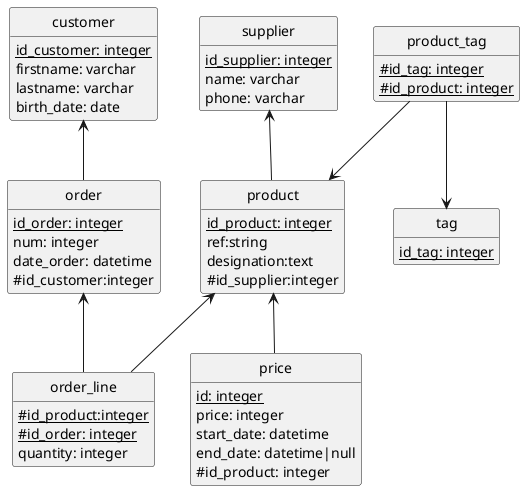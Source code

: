 @startuml
hide circle
hide method
skinparam classAttributeIconSize 0
skinparam RectangleBackgroundColor white

class customer {
{static} id_customer: integer
firstname: varchar
lastname: varchar
birth_date: date
}

class order {
{static} id_order: integer
num: integer
date_order: datetime
#id_customer:integer
}

class product {
{static} id_product: integer
ref:string
designation:text
#id_supplier:integer
}

class supplier {
{static} id_supplier: integer
name: varchar
phone: varchar
}

class order_line {
{static} #id_product:integer
{static} #id_order: integer
quantity: integer
}

class tag {
{static} id_tag: integer
tag: varchar(26)
}

class product_tag {
{static} #id_tag: integer
{static} #id_product: integer
}

class price {
{static} id: integer
price: integer
start_date: datetime
end_date: datetime|null
#id_product: integer
}

customer <-- order
supplier <-- product
product <-- order_line
order <-- order_line
product_tag --> product
product_tag --> tag
product <-- price

@enduml
